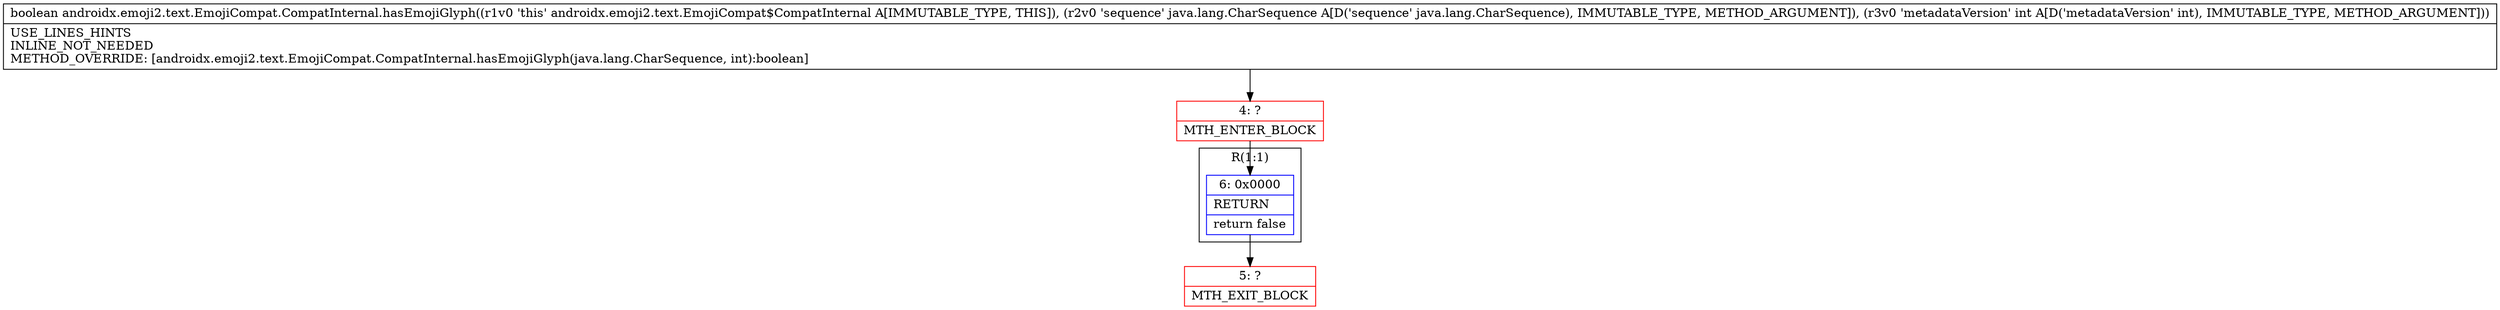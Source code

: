 digraph "CFG forandroidx.emoji2.text.EmojiCompat.CompatInternal.hasEmojiGlyph(Ljava\/lang\/CharSequence;I)Z" {
subgraph cluster_Region_1648513198 {
label = "R(1:1)";
node [shape=record,color=blue];
Node_6 [shape=record,label="{6\:\ 0x0000|RETURN\l|return false\l}"];
}
Node_4 [shape=record,color=red,label="{4\:\ ?|MTH_ENTER_BLOCK\l}"];
Node_5 [shape=record,color=red,label="{5\:\ ?|MTH_EXIT_BLOCK\l}"];
MethodNode[shape=record,label="{boolean androidx.emoji2.text.EmojiCompat.CompatInternal.hasEmojiGlyph((r1v0 'this' androidx.emoji2.text.EmojiCompat$CompatInternal A[IMMUTABLE_TYPE, THIS]), (r2v0 'sequence' java.lang.CharSequence A[D('sequence' java.lang.CharSequence), IMMUTABLE_TYPE, METHOD_ARGUMENT]), (r3v0 'metadataVersion' int A[D('metadataVersion' int), IMMUTABLE_TYPE, METHOD_ARGUMENT]))  | USE_LINES_HINTS\lINLINE_NOT_NEEDED\lMETHOD_OVERRIDE: [androidx.emoji2.text.EmojiCompat.CompatInternal.hasEmojiGlyph(java.lang.CharSequence, int):boolean]\l}"];
MethodNode -> Node_4;Node_6 -> Node_5;
Node_4 -> Node_6;
}


